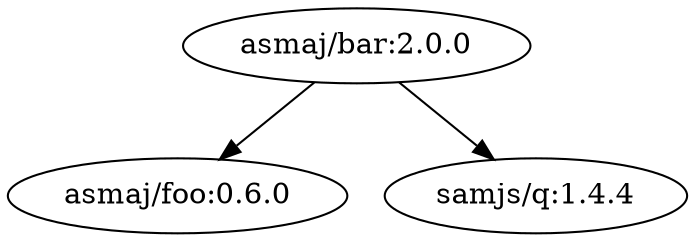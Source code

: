 digraph "asmaj/bar:2.0.0" {
    "asmaj/bar:2.0.0" -> "asmaj/foo:0.6.0"
    "asmaj/bar:2.0.0" -> "samjs/q:1.4.4"
}
